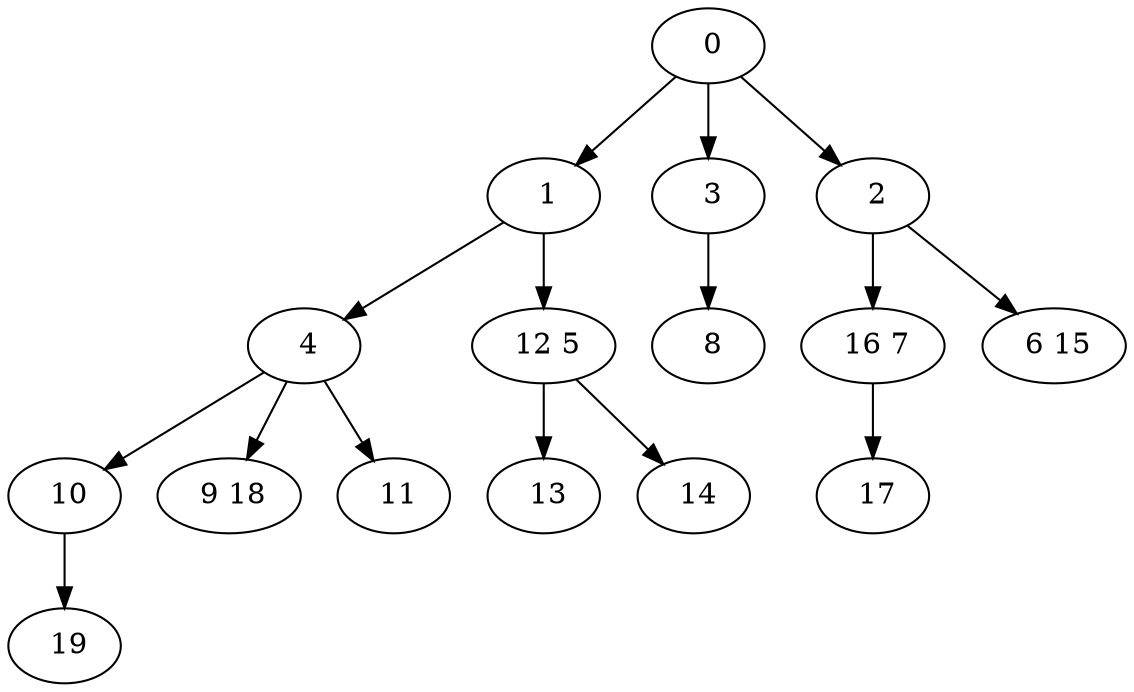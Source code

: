 digraph mytree {
" 0" -> " 1";
" 0" -> " 3";
" 0" -> " 2";
" 1" -> " 4";
" 1" -> " 12 5";
" 3" -> " 8";
" 4" -> " 10";
" 4" -> " 9 18";
" 4" -> " 11";
" 12 5" -> " 13";
" 12 5" -> " 14";
" 2" -> " 16 7";
" 2" -> " 6 15";
" 16 7" -> " 17";
" 6 15";
" 8";
" 10" -> " 19";
" 9 18";
" 19";
" 17";
" 11";
" 13";
" 14";
}
